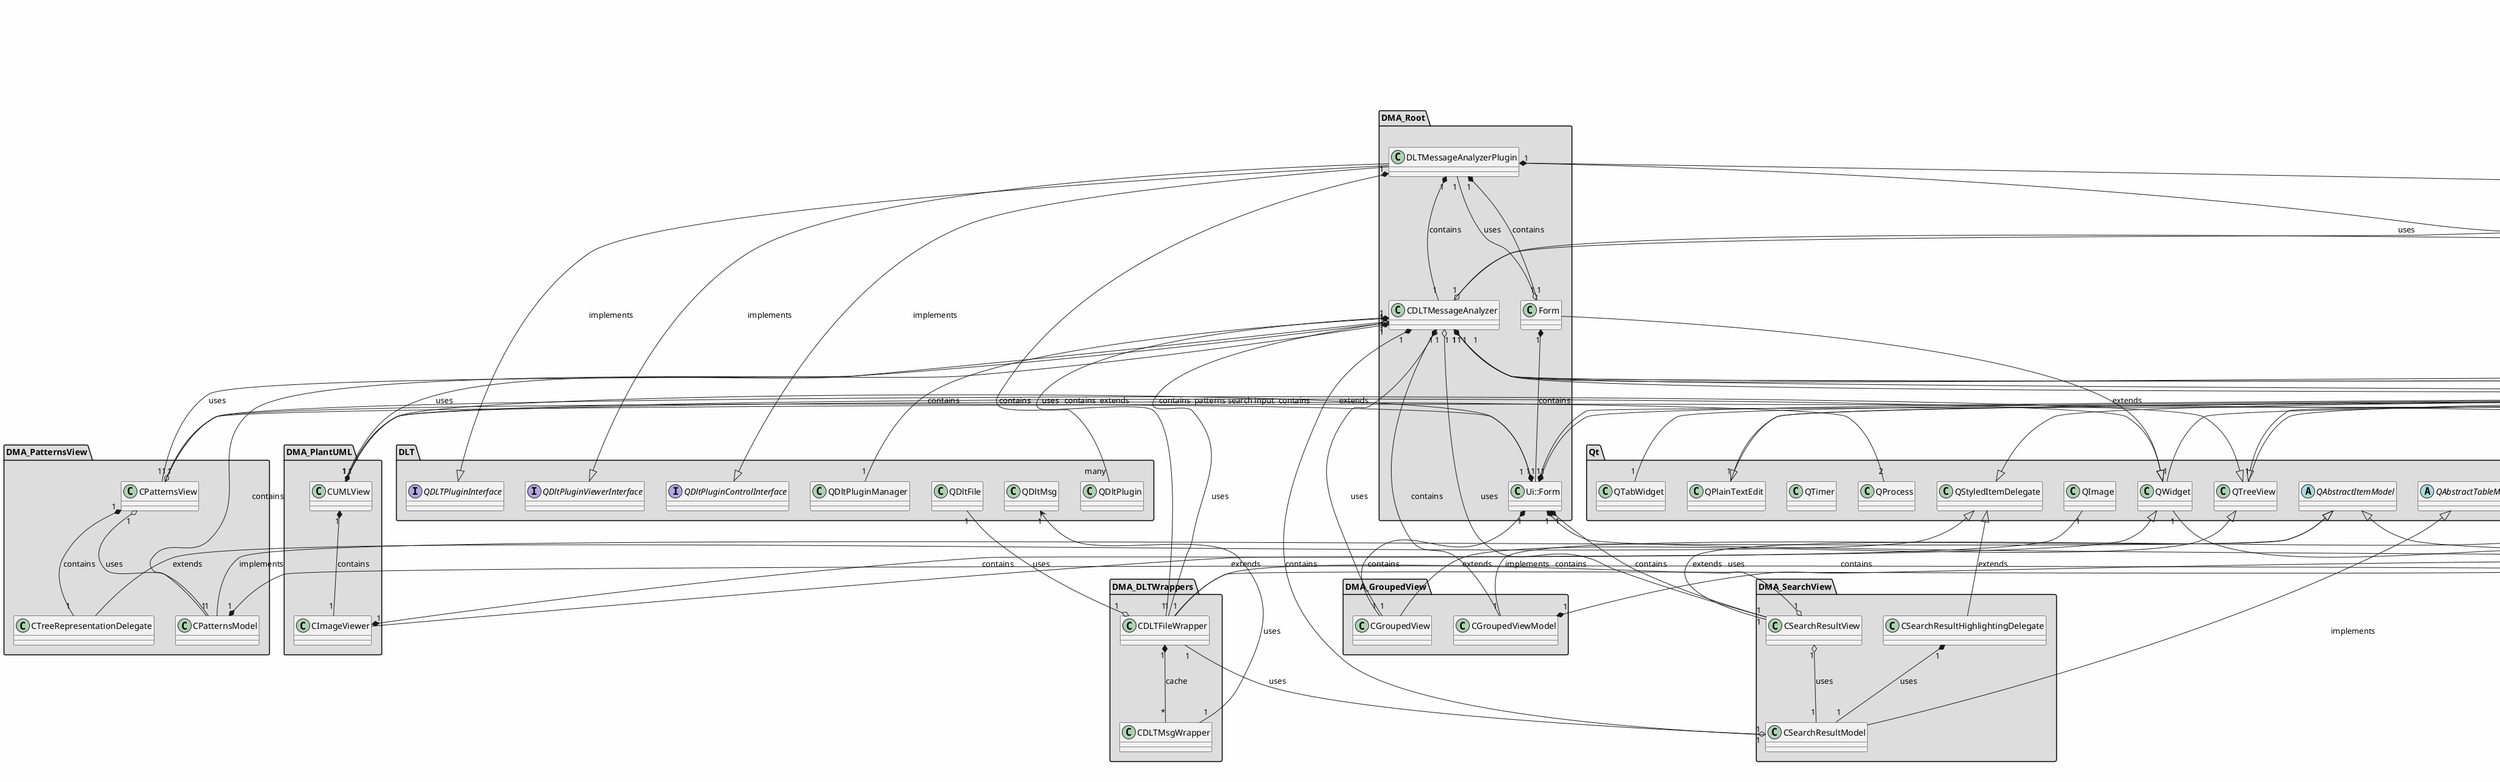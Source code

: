 
@startuml

skinparam backgroundColor #FEFEFE
skinparam wrapWidth 600
package "DLT" #DDDDDD
{

interface "QDLTPluginInterface"
{
}

class "QDltFile"
{
}

class "QDltMsg"
{
}

class "QDltPlugin"
{
}

interface "QDltPluginControlInterface"
{
}

class "QDltPluginManager"
{
}

interface "QDltPluginViewerInterface"
{
}

}

package "DMA_Analyzer" #DDDDDD
{

class "CContinuousAnalyzer"
{
}

class "CDLTRegexAnalyzerWorker"
{
}

class "CMTAnalyzer"
{
}

class "CSubConsumer"
{
}

abstract class "IDLTMessageAnalyzerController"
{
    + {abstract} virtual int getMaximumNumberOfThreads() const = 0
    + {abstract} virtual tRequestId requestAnalyze( const std::weak_ptr<IDLTMessageAnalyzerControllerConsumer>& pClient, const tDLTFileWrapperPtr& pFile, const int& fromMessage, const int& numberOfMessages, const QRegularExpression& regex, const int& numberOfThreads, const tRegexScriptingMetadata& regexScriptingMetadata, bool isContinuous) = 0
    + {abstract} virtual void cancelRequest( const std::weak_ptr<IDLTMessageAnalyzerControllerConsumer>& pClient, const tRequestId& requestId ) = 0
}

abstract class "IDLTMessageAnalyzerControllerConsumer"
{
    + tRequestId requestAnalyze( const tDLTFileWrapperPtr& pFile, const int& fromMessage, const int& numberOfMessages, const QRegularExpression& regex, const int& numberOfThreads, bool isContinuous )
    + {abstract} virtual void progressNotification( const tRequestId& requestId, const eRequestState& requestState, const int8_t& progress, const tFoundMatchesPack& processedMatches) = 0
}

class "std::enable_shared_from_this<IDLTMessageAnalyzerControllerConsumer>" as std::enable_shared_from_this_IDLTMessageAnalyzerControllerConsumer_
{
}

}

package "DMA_Common" #DDDDDD
{

class "CBGColorAnimation"
{
}

class "CRegexDirectoryMonitor"
{
}

class "CTableMemoryJumper"
{
}

class "CTreeItem"
{
}

}

package "DMA_DLTWrappers" #DDDDDD
{

class "CDLTFileWrapper"
{
}

class "CDLTMsgWrapper"
{
}

}

package "DMA_FiltersView" #DDDDDD
{

class "CFilterItemDelegate"
{
}

class "CFiltersModel"
{
}

class "CFiltersView"
{
}

}

package "DMA_GroupedView" #DDDDDD
{

class "CGroupedView"
{
}

class "CGroupedViewModel"
{
}

}

package "DMA_Log" #DDDDDD
{

class "CConsoleCtrl"<< (S,#FF7700) Singleton >>
{
}

class "CConsoleInputProcessor"
{
}

class "CConsoleView"
{
}

}

package "DMA_Logo" #DDDDDD
{

class "CLogo"
{
}

}

package "DMA_PatternsView" #DDDDDD
{

class "CPatternsModel"
{
}

class "CPatternsView"
{
}

class "CTreeRepresentationDelegate"
{
}

}

package "DMA_PlantUML" #DDDDDD
{

class "CImageViewer"
{
}

class "CUMLView"
{
}

}

package "DMA_Root" #DDDDDD
{

class "CDLTMessageAnalyzer"
{
}

class "DLTMessageAnalyzerPlugin"
{
}

class "Form"
{
}

class "Ui::Form"
{
}

}

package "DMA_SearchView" #DDDDDD
{

class "CSearchResultHighlightingDelegate"
{
}

class "CSearchResultModel"
{
}

class "CSearchResultView"
{
}

}

package "DMA_Settings" #DDDDDD
{

abstract class "CSettingItem"
{
    + virtual const QString& getKey() override
    + virtual const tUpdateSettingsFileFunc& getUpdateFileFunc() override
}

class "CSettingsManager"<< (S,#FF7700) Singleton >>
{
}

abstract class "ISettingItem"
{
    + {abstract} virtual QJsonObject writeData() const = 0
    + {abstract} virtual bool readData( const QJsonValueRef& setting ) = 0
    + {abstract} virtual const QString& getKey() = 0
    + {abstract} virtual const tUpdateSettingsFileFunc& getUpdateFileFunc() = 0
    + {abstract} virtual tGeneralUpdateDataFunc getGeneralUpdateDataFunc() = 0
}

class "TSettingItem<T>" as TSettingItem_T_
{
    + virtual QJsonObject writeData() const override
    + virtual bool readData( const QJsonValueRef& setting ) override
    + virtual tGeneralUpdateDataFunc getGeneralUpdateDataFunc() override
}

}

package "Qt" #DDDDDD
{

abstract class "QAbstractItemModel"
{
}

abstract class "QAbstractTableModel"
{
}

class "QCompleter"
{
}

class "QElapsedTimer"
{
}

class "QFileSystemWatcher"
{
}

class "QImage"
{
}

class "QLineEdit"
{
}

class "QObject"
{
}

class "QPlainTextEdit"
{
}

class "QProcess"
{
}

class "QPushButton"
{
}

class "QStyledItemDelegate"
{
}

class "QTabWidget"
{
}

class "QTableView"
{
}

class "QThread"
{
}

class "QTimer"
{
}

class "QTreeView"
{
}

class "QWidget"
{
}

}

'====================Inheritance section====================
IDLTMessageAnalyzerController <|-- CContinuousAnalyzer : implements
QObject <|-- CDLTRegexAnalyzerWorker : extends
IDLTMessageAnalyzerController <|-- CMTAnalyzer : implements
IDLTMessageAnalyzerControllerConsumer <|-- CSubConsumer : implements
QObject <|-- IDLTMessageAnalyzerController : extends
QObject <|-- IDLTMessageAnalyzerControllerConsumer : extends
std::enable_shared_from_this_IDLTMessageAnalyzerControllerConsumer_ <|-- IDLTMessageAnalyzerControllerConsumer : extends
QObject <|-- CBGColorAnimation : extends
QObject <|-- CRegexDirectoryMonitor : extends
QObject <|-- CDLTFileWrapper : extends
QStyledItemDelegate <|-- CFilterItemDelegate : extends
QAbstractItemModel <|-- CFiltersModel : implements
QTreeView <|-- CFiltersView : implements
QTreeView <|-- CGroupedView : extends
QAbstractItemModel <|-- CGroupedViewModel : implements
QObject <|-- CConsoleCtrl : extends
QObject <|-- CConsoleInputProcessor : extends
QPlainTextEdit <|-- CConsoleView : extends
QPushButton <|-- CLogo : extends
QAbstractItemModel <|-- CPatternsModel : implements
QTreeView <|-- CPatternsView : extends
QStyledItemDelegate <|-- CTreeRepresentationDelegate : extends
QWidget <|-- CImageViewer : extends
QWidget <|-- CUMLView : extends
IDLTMessageAnalyzerControllerConsumer <|-- CDLTMessageAnalyzer : implements
QDLTPluginInterface <|-- DLTMessageAnalyzerPlugin : implements
QDltPluginControlInterface <|-- DLTMessageAnalyzerPlugin : implements
QDltPluginViewerInterface <|-- DLTMessageAnalyzerPlugin : implements
QObject <|-- DLTMessageAnalyzerPlugin : extends
QWidget <|-- Form : extends
QStyledItemDelegate <|-- CSearchResultHighlightingDelegate : extends
QAbstractTableModel <|-- CSearchResultModel : implements
QTableView <|-- CSearchResultView : extends
ISettingItem <|-- CSettingItem : partially implements
QObject <|-- CSettingsManager : extends
CSettingItem <|-- TSettingItem_T_ : extends

'====================Dependencies section====================
CContinuousAnalyzer "1" o-- "1" IDLTMessageAnalyzerController : uses
CContinuousAnalyzer "1" *-- "1" IDLTMessageAnalyzerControllerConsumer : contains
CMTAnalyzer "1" *-- "*" CDLTRegexAnalyzerWorker : contains
CMTAnalyzer "1" *-- "*" QThread : contains
IDLTMessageAnalyzerControllerConsumer "1" o-- "1" IDLTMessageAnalyzerController : uses
CBGColorAnimation "1" o-- "1" QWidget : animation widget
CRegexDirectoryMonitor "1" *-- "1" QFileSystemWatcher : contains
CTableMemoryJumper "1" o-- "1" QTableView : contains
CTreeItem "1" *-- "*" CTreeItem : contains
CDLTFileWrapper "1" *-- "*" CDLTMsgWrapper : cache
CDLTFileWrapper "1" o-- "1" QDltFile : uses
CDLTMsgWrapper "1" --> "1" QDltMsg : uses
CFilterItemDelegate "1" o-- "1" CFiltersModel : uses
CFilterItemDelegate "1" o-- "1" QCompleter : uses
CFilterItemDelegate "1" o-- "1" QTreeView : parent view
CFiltersModel "1" *-- "*" CTreeItem : contains
CFiltersView "1" *-- "1" CFilterItemDelegate : contains
CFiltersView "1" o-- "1" CFiltersModel : uses
CFiltersView "1" o-- "1" QLineEdit : regex input field
CGroupedViewModel "1" *-- "*" CTreeItem : contains
CConsoleCtrl "1" o-- "1" QPlainTextEdit : console text edit
CConsoleCtrl "1" o-- "1" QTabWidget : console view tab widget
CConsoleCtrl "1" o-- "1" QWidget : console tab
CConsoleInputProcessor "1" o-- "1" QLineEdit : console input
CPatternsModel "1" *-- "*" CTreeItem : contains
CPatternsView "1" o-- "1" CPatternsModel : uses
CPatternsView "1" *-- "1" CTreeRepresentationDelegate : contains
CPatternsView "1" o-- "1" QLineEdit : patterns search input
CImageViewer "1" *-- "1" QImage : contains
CUMLView "1" *-- "1" CImageViewer : contains
CUMLView "1" *-- "2" QProcess : contains
CDLTMessageAnalyzer "1" --> "1" CBGColorAnimation : uses
CDLTMessageAnalyzer "1" *-- "1" CConsoleInputProcessor : contains
CDLTMessageAnalyzer "1" o-- "1" CDLTFileWrapper : uses
CDLTMessageAnalyzer "1" *-- "1" CFiltersModel : contains
CDLTMessageAnalyzer "1" o-- "1" CFiltersView : uses
CDLTMessageAnalyzer "1" o-- "1" CGroupedView : uses
CDLTMessageAnalyzer "1" *-- "1" CGroupedViewModel : contains
CDLTMessageAnalyzer "1" *-- "1" CPatternsModel : contains
CDLTMessageAnalyzer "1" o-- "1" CPatternsView : uses
CDLTMessageAnalyzer "1" *-- "1" CRegexDirectoryMonitor : contains
CDLTMessageAnalyzer "1" *-- "1" CSearchResultModel : contains
CDLTMessageAnalyzer "1" o-- "1" CSearchResultView : uses
CDLTMessageAnalyzer "1" *-- "1" CTableMemoryJumper : contains
CDLTMessageAnalyzer "1" o-- "1" CUMLView : uses
CDLTMessageAnalyzer "1" o-- "many" QDltPlugin : uses
CDLTMessageAnalyzer "1" *-- "1" QDltPluginManager : contains
DLTMessageAnalyzerPlugin "1" *-- "1" CDLTFileWrapper : contains
DLTMessageAnalyzerPlugin "1" *-- "1" CDLTMessageAnalyzer : contains
DLTMessageAnalyzerPlugin "1" *-- "1" Form : contains
DLTMessageAnalyzerPlugin "1" *-- "1" IDLTMessageAnalyzerController : contains
Form "1" o-- "1" DLTMessageAnalyzerPlugin : uses
Form "1" *-- "1" Ui::Form : contains
Ui::Form "1" *-- "1" CConsoleView : contains
Ui::Form "1" *-- "1" CFiltersView : contains
Ui::Form "1" *-- "1" CGroupedView : contains
Ui::Form "1" *-- "1" CLogo : contains
Ui::Form "1" *-- "1" CPatternsView : contains
Ui::Form "1" *-- "1" CSearchResultView : contains
Ui::Form "1" *-- "1" CUMLView : contains
CSearchResultHighlightingDelegate "1" *-- "1" CSearchResultModel : uses
CSearchResultModel "1" o-- "1" CDLTFileWrapper : uses
CSearchResultView "1" o-- "1" CDLTFileWrapper : uses
CSearchResultView "1" o-- "1" CSearchResultModel : uses
CSettingsManager "1" *-- "*" TSettingItem_T_ : contains

@enduml